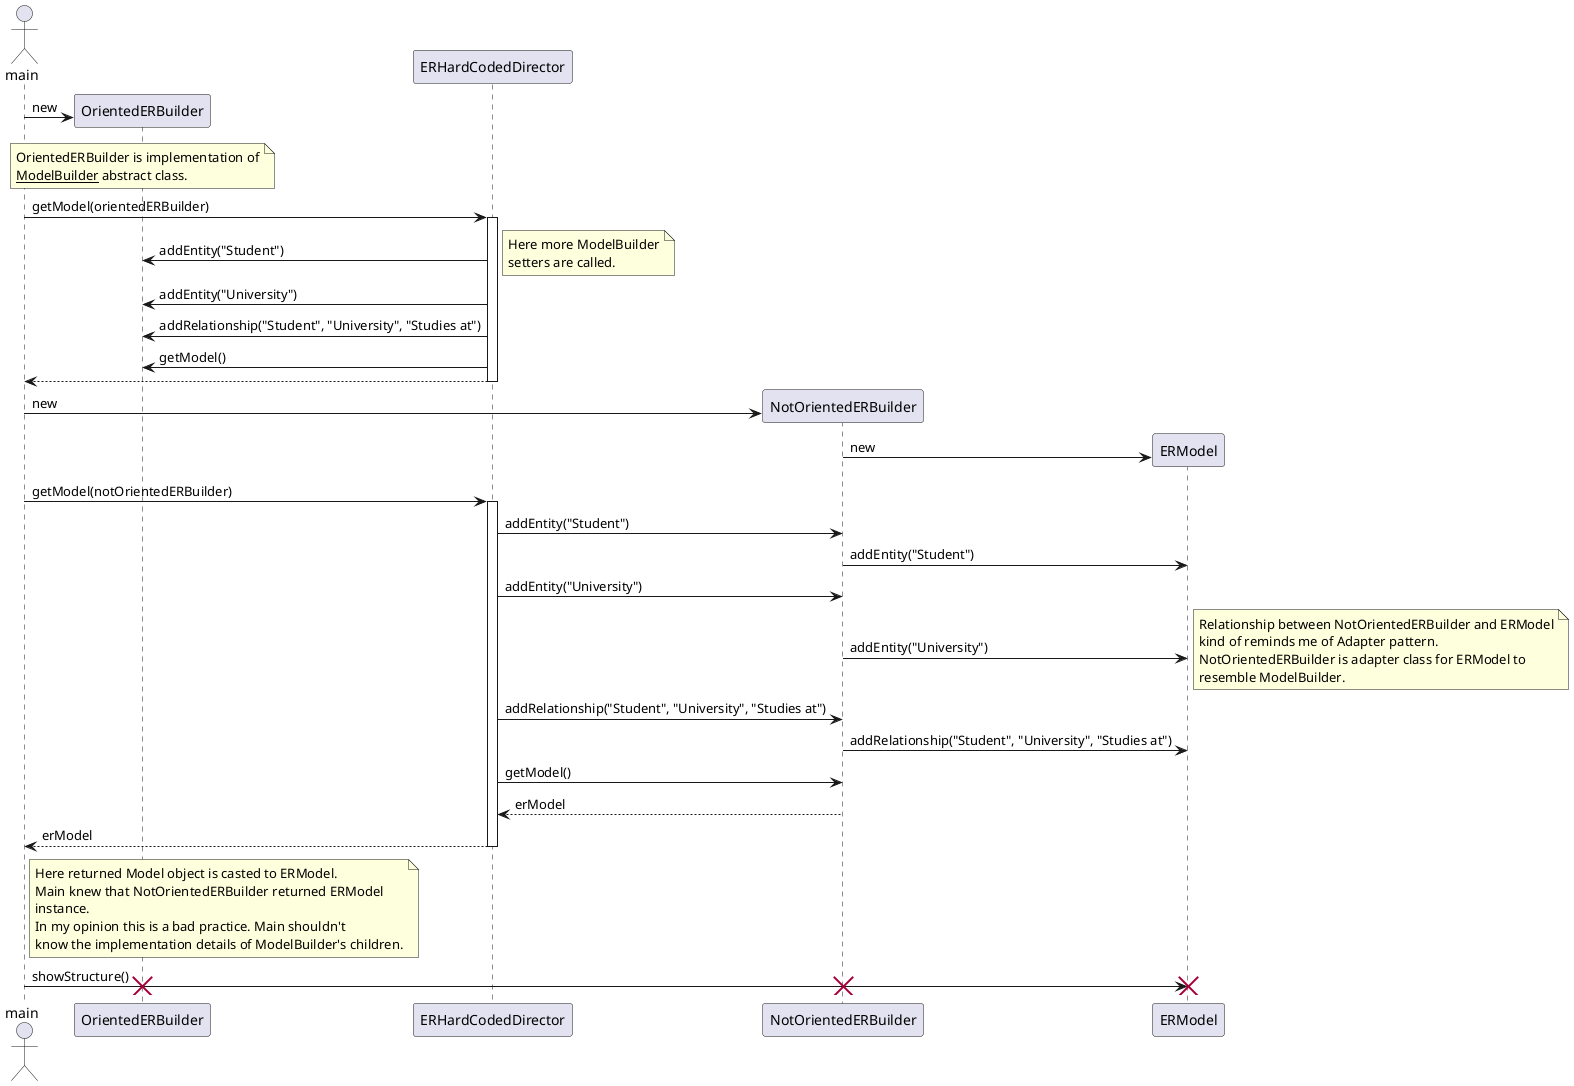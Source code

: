 @startuml

actor main

create OrientedERBuilder
main -> OrientedERBuilder : new

note over OrientedERBuilder
OrientedERBuilder is implementation of
<u>ModelBuilder</u> abstract class.
end note

main -> ERHardCodedDirector : getModel(orientedERBuilder)



activate ERHardCodedDirector

ERHardCodedDirector -> OrientedERBuilder : addEntity("Student")

note right
Here more ModelBuilder
setters are called.
end note

ERHardCodedDirector -> OrientedERBuilder : addEntity("University")
ERHardCodedDirector -> OrientedERBuilder : addRelationship("Student", "University", "Studies at")
ERHardCodedDirector -> OrientedERBuilder : getModel()

ERHardCodedDirector --> main

deactivate ERHardCodedDirector



create NotOrientedERBuilder
main -> NotOrientedERBuilder : new

create ERModel
NotOrientedERBuilder -> ERModel : new

main -> ERHardCodedDirector : getModel(notOrientedERBuilder)



activate ERHardCodedDirector

ERHardCodedDirector -> NotOrientedERBuilder : addEntity("Student")
NotOrientedERBuilder -> ERModel : addEntity("Student")

ERHardCodedDirector -> NotOrientedERBuilder : addEntity("University")
NotOrientedERBuilder -> ERModel : addEntity("University")

note right
Relationship between NotOrientedERBuilder and ERModel
kind of reminds me of Adapter pattern.
NotOrientedERBuilder is adapter class for ERModel to
resemble ModelBuilder.
end note

ERHardCodedDirector -> NotOrientedERBuilder : addRelationship("Student", "University", "Studies at")
NotOrientedERBuilder -> ERModel : addRelationship("Student", "University", "Studies at")

ERHardCodedDirector -> NotOrientedERBuilder : getModel()
NotOrientedERBuilder --> ERHardCodedDirector : erModel
ERHardCodedDirector --> main : erModel

deactivate ERHardCodedDirector



note right main
Here returned Model object is casted to ERModel.
Main knew that NotOrientedERBuilder returned ERModel
instance.
In my opinion this is a bad practice. Main shouldn't
know the implementation details of ModelBuilder's children.
end note

main -> ERModel : showStructure()

destroy OrientedERBuilder
destroy NotOrientedERBuilder
destroy ERModel

@enduml